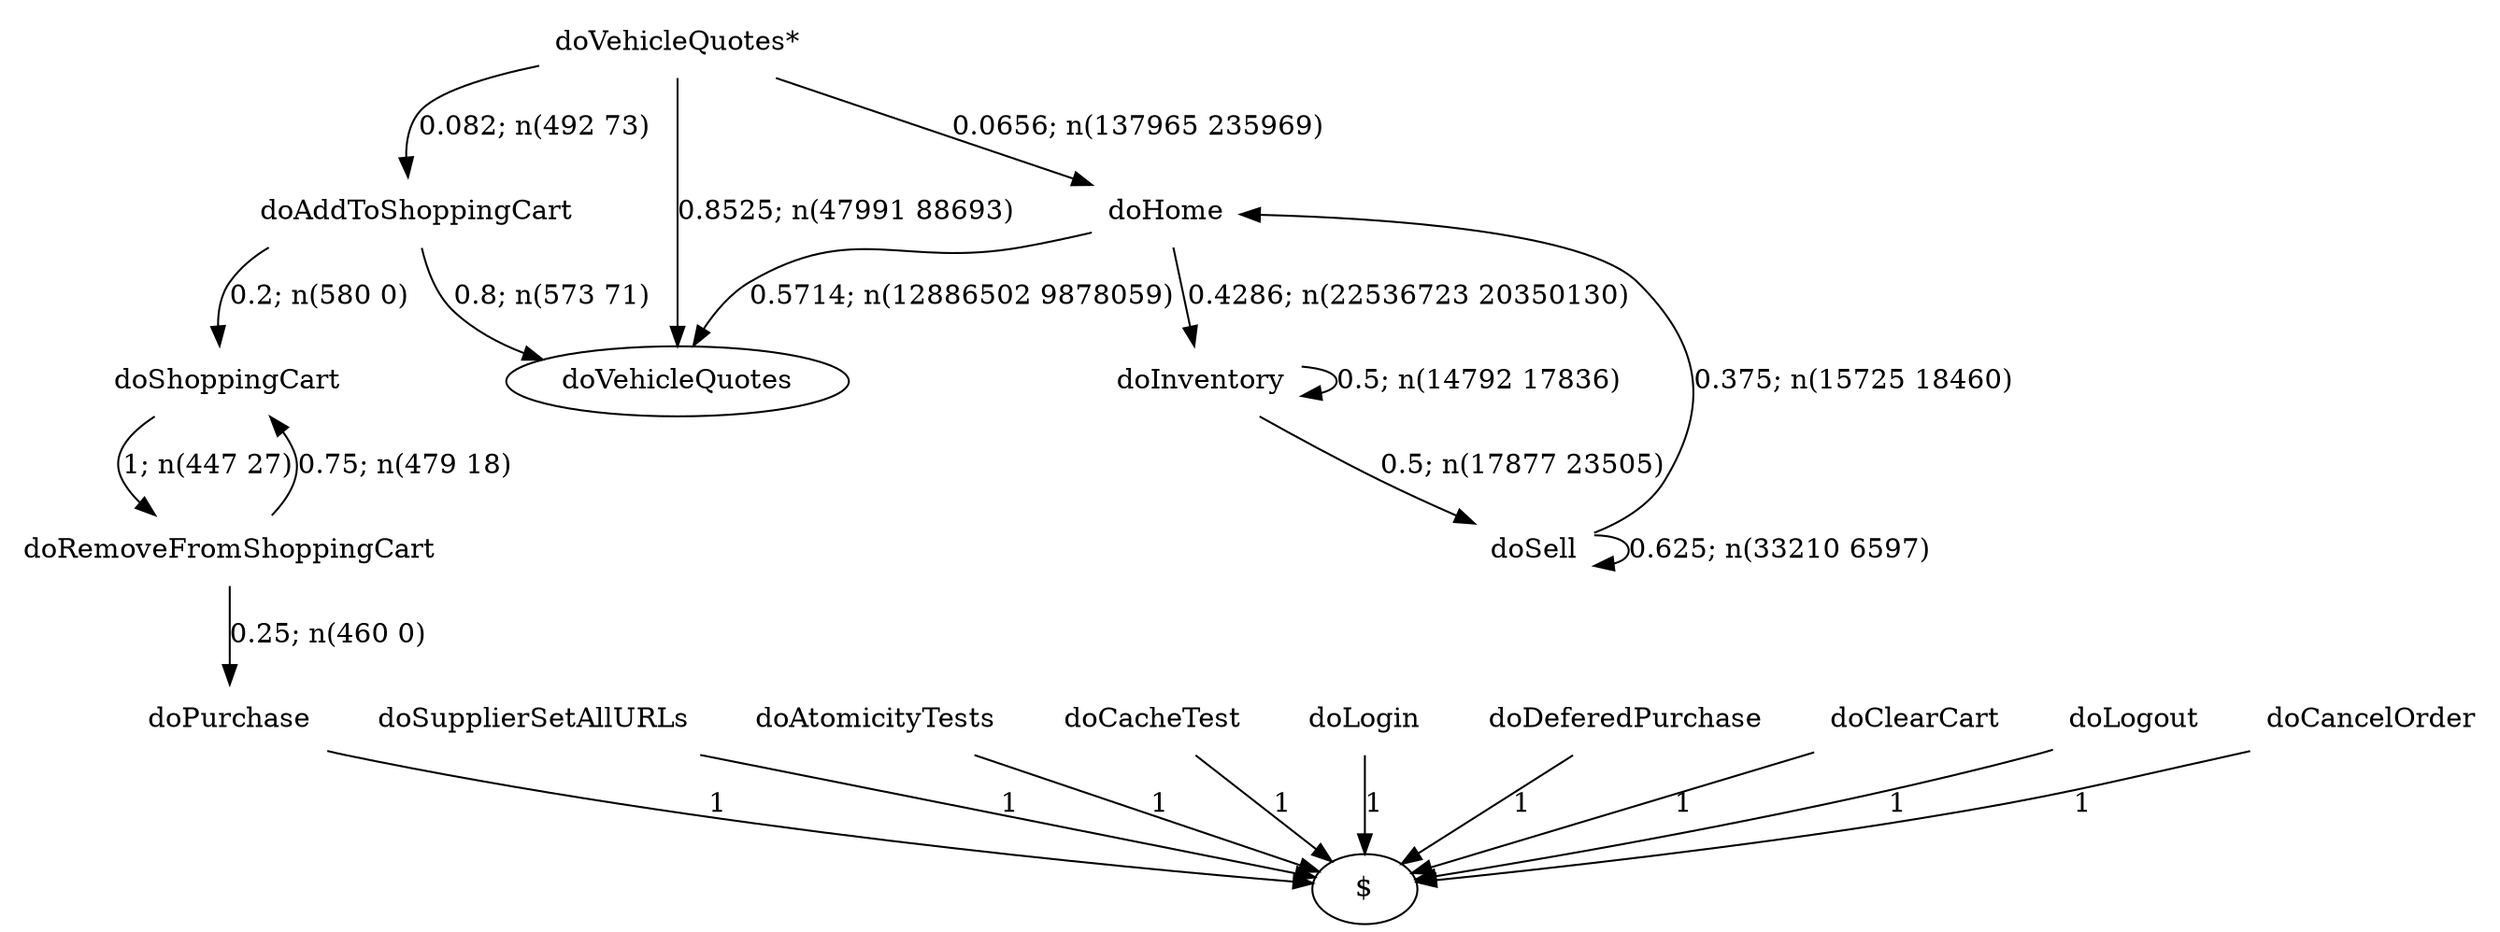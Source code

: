 digraph G {"doVehicleQuotes*" [label="doVehicleQuotes*",shape=none];"doSupplierSetAllURLs" [label="doSupplierSetAllURLs",shape=none];"doAtomicityTests" [label="doAtomicityTests",shape=none];"doCacheTest" [label="doCacheTest",shape=none];"doLogin" [label="doLogin",shape=none];"doAddToShoppingCart" [label="doAddToShoppingCart",shape=none];"doDeferedPurchase" [label="doDeferedPurchase",shape=none];"doHome" [label="doHome",shape=none];"doShoppingCart" [label="doShoppingCart",shape=none];"doClearCart" [label="doClearCart",shape=none];"doPurchase" [label="doPurchase",shape=none];"doInventory" [label="doInventory",shape=none];"doSell" [label="doSell",shape=none];"doLogout" [label="doLogout",shape=none];"doCancelOrder" [label="doCancelOrder",shape=none];"doRemoveFromShoppingCart" [label="doRemoveFromShoppingCart",shape=none];"doVehicleQuotes*"->"doVehicleQuotes" [style=solid,label="0.8525; n(47991 88693)"];"doVehicleQuotes*"->"doAddToShoppingCart" [style=solid,label="0.082; n(492 73)"];"doVehicleQuotes*"->"doHome" [style=solid,label="0.0656; n(137965 235969)"];"doSupplierSetAllURLs"->"$" [style=solid,label="1"];"doAtomicityTests"->"$" [style=solid,label="1"];"doCacheTest"->"$" [style=solid,label="1"];"doLogin"->"$" [style=solid,label="1"];"doAddToShoppingCart"->"doVehicleQuotes" [style=solid,label="0.8; n(573 71)"];"doAddToShoppingCart"->"doShoppingCart" [style=solid,label="0.2; n(580 0)"];"doDeferedPurchase"->"$" [style=solid,label="1"];"doHome"->"doVehicleQuotes" [style=solid,label="0.5714; n(12886502 9878059)"];"doHome"->"doInventory" [style=solid,label="0.4286; n(22536723 20350130)"];"doShoppingCart"->"doRemoveFromShoppingCart" [style=solid,label="1; n(447 27)"];"doClearCart"->"$" [style=solid,label="1"];"doPurchase"->"$" [style=solid,label="1"];"doInventory"->"doInventory" [style=solid,label="0.5; n(14792 17836)"];"doInventory"->"doSell" [style=solid,label="0.5; n(17877 23505)"];"doSell"->"doHome" [style=solid,label="0.375; n(15725 18460)"];"doSell"->"doSell" [style=solid,label="0.625; n(33210 6597)"];"doLogout"->"$" [style=solid,label="1"];"doCancelOrder"->"$" [style=solid,label="1"];"doRemoveFromShoppingCart"->"doShoppingCart" [style=solid,label="0.75; n(479 18)"];"doRemoveFromShoppingCart"->"doPurchase" [style=solid,label="0.25; n(460 0)"];}
